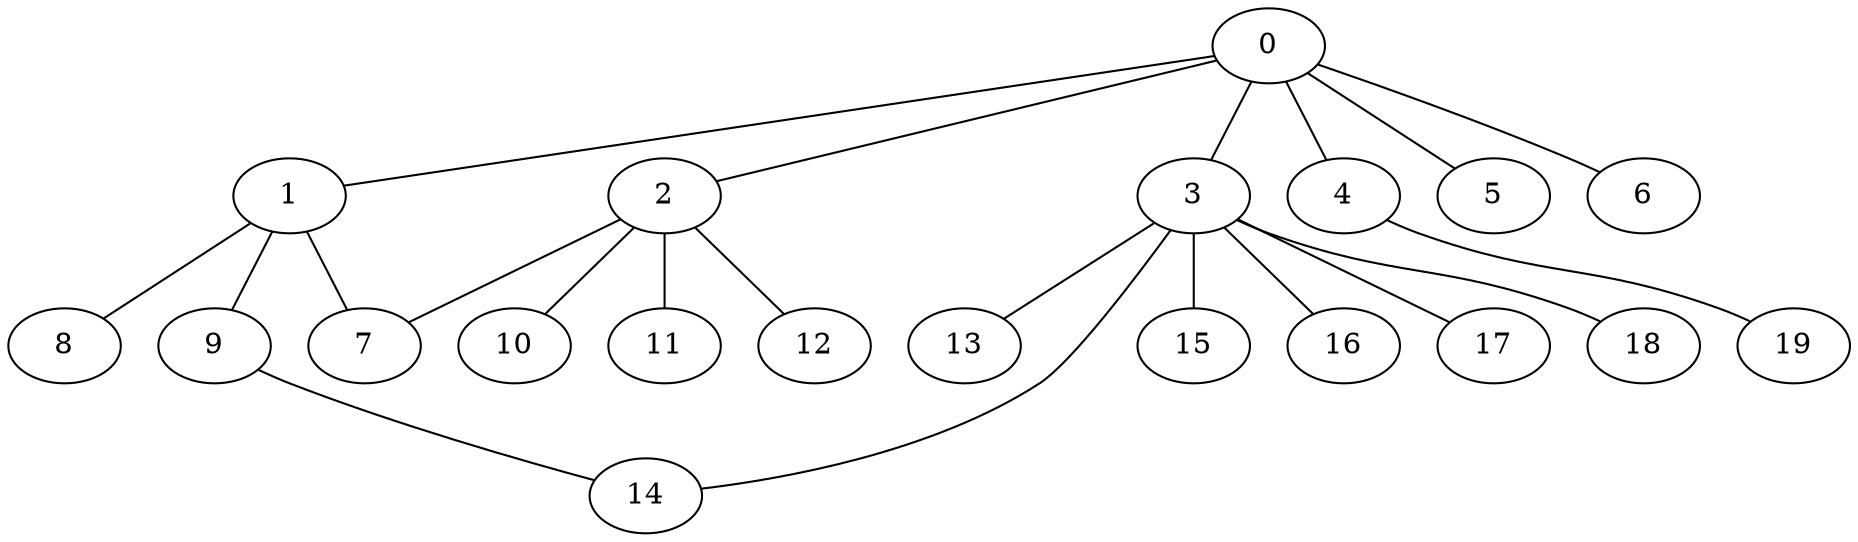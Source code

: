 
graph graphname {
    0 -- 1
0 -- 2
0 -- 3
0 -- 4
0 -- 5
0 -- 6
1 -- 8
1 -- 9
1 -- 7
2 -- 10
2 -- 11
2 -- 12
2 -- 7
3 -- 13
3 -- 14
3 -- 15
3 -- 16
3 -- 17
3 -- 18
4 -- 19
9 -- 14

}
